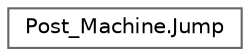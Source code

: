 digraph "Graphical Class Hierarchy"
{
 // LATEX_PDF_SIZE
  bgcolor="transparent";
  edge [fontname=Helvetica,fontsize=10,labelfontname=Helvetica,labelfontsize=10];
  node [fontname=Helvetica,fontsize=10,shape=box,height=0.2,width=0.4];
  rankdir="LR";
  Node0 [id="Node000000",label="Post_Machine.Jump",height=0.2,width=0.4,color="grey40", fillcolor="white", style="filled",URL="$classPost__Machine_1_1Jump.html",tooltip=" "];
}
